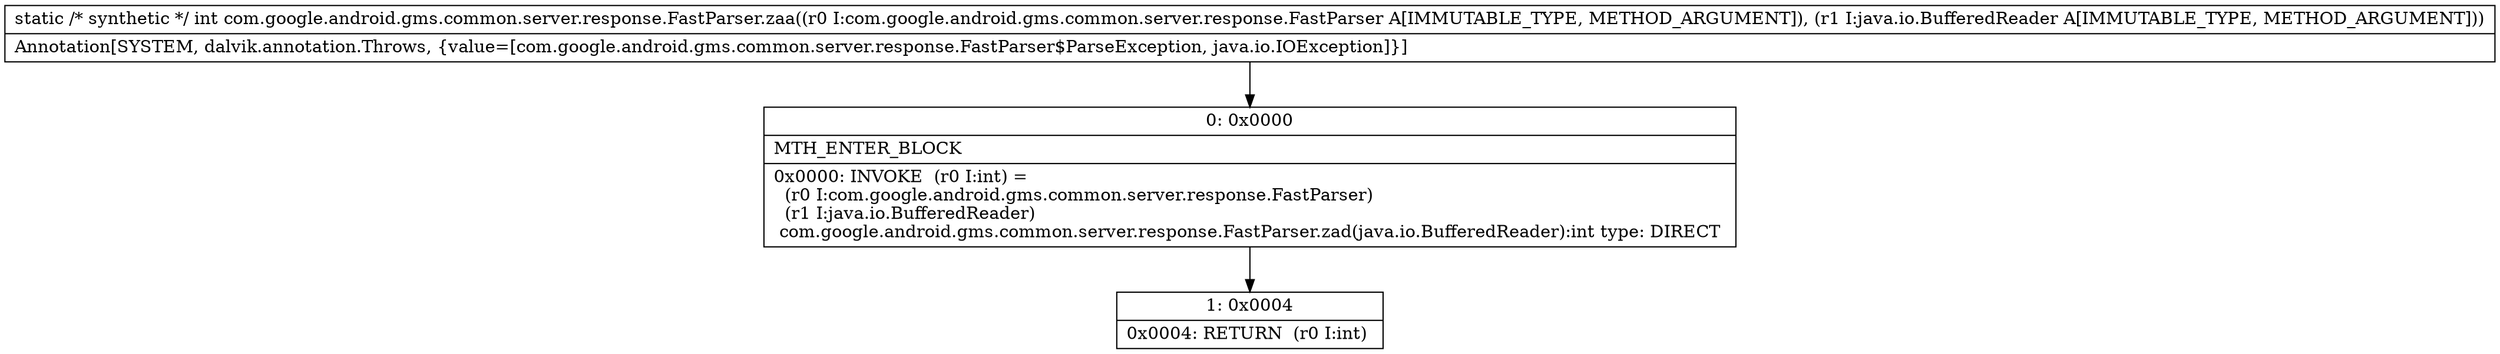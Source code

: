 digraph "CFG forcom.google.android.gms.common.server.response.FastParser.zaa(Lcom\/google\/android\/gms\/common\/server\/response\/FastParser;Ljava\/io\/BufferedReader;)I" {
Node_0 [shape=record,label="{0\:\ 0x0000|MTH_ENTER_BLOCK\l|0x0000: INVOKE  (r0 I:int) = \l  (r0 I:com.google.android.gms.common.server.response.FastParser)\l  (r1 I:java.io.BufferedReader)\l com.google.android.gms.common.server.response.FastParser.zad(java.io.BufferedReader):int type: DIRECT \l}"];
Node_1 [shape=record,label="{1\:\ 0x0004|0x0004: RETURN  (r0 I:int) \l}"];
MethodNode[shape=record,label="{static \/* synthetic *\/ int com.google.android.gms.common.server.response.FastParser.zaa((r0 I:com.google.android.gms.common.server.response.FastParser A[IMMUTABLE_TYPE, METHOD_ARGUMENT]), (r1 I:java.io.BufferedReader A[IMMUTABLE_TYPE, METHOD_ARGUMENT]))  | Annotation[SYSTEM, dalvik.annotation.Throws, \{value=[com.google.android.gms.common.server.response.FastParser$ParseException, java.io.IOException]\}]\l}"];
MethodNode -> Node_0;
Node_0 -> Node_1;
}

